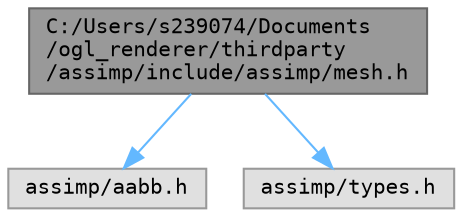 digraph "C:/Users/s239074/Documents/ogl_renderer/thirdparty/assimp/include/assimp/mesh.h"
{
 // LATEX_PDF_SIZE
  bgcolor="transparent";
  edge [fontname=Terminal,fontsize=10,labelfontname=Helvetica,labelfontsize=10];
  node [fontname=Terminal,fontsize=10,shape=box,height=0.2,width=0.4];
  Node1 [label="C:/Users/s239074/Documents\l/ogl_renderer/thirdparty\l/assimp/include/assimp/mesh.h",height=0.2,width=0.4,color="gray40", fillcolor="grey60", style="filled", fontcolor="black",tooltip="Declares the data structures in which the imported geometry is returned by ASSIMP: aiMesh,..."];
  Node1 -> Node2 [color="steelblue1",style="solid"];
  Node2 [label="assimp/aabb.h",height=0.2,width=0.4,color="grey60", fillcolor="#E0E0E0", style="filled",tooltip=" "];
  Node1 -> Node3 [color="steelblue1",style="solid"];
  Node3 [label="assimp/types.h",height=0.2,width=0.4,color="grey60", fillcolor="#E0E0E0", style="filled",tooltip=" "];
}
